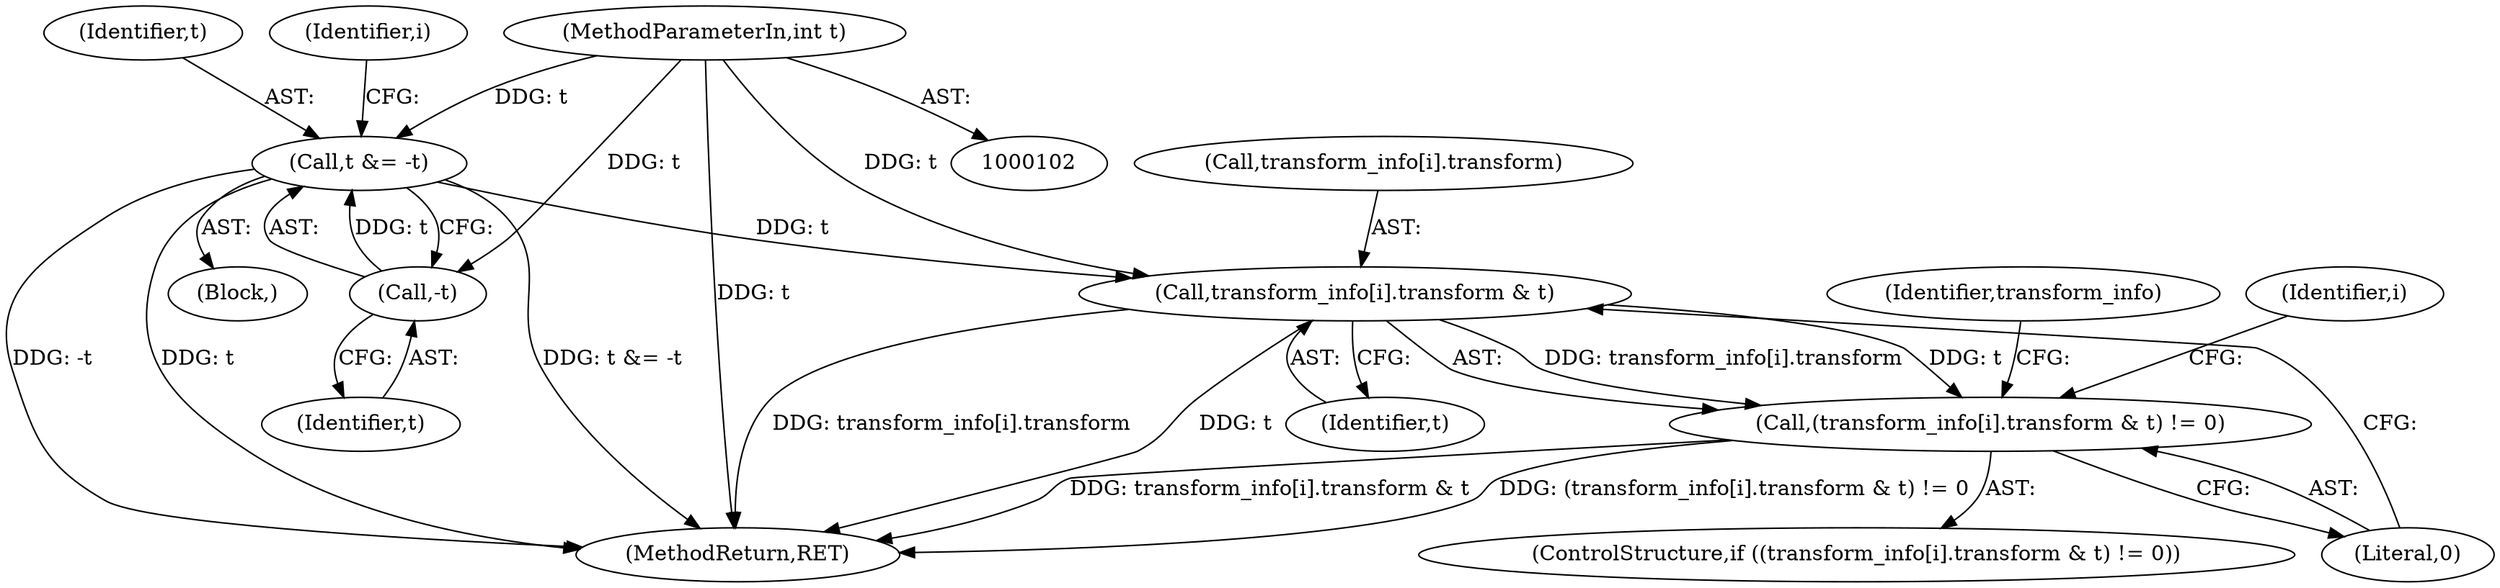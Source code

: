digraph "0_Android_9d4853418ab2f754c2b63e091c29c5529b8b86ca_24@array" {
"1000130" [label="(Call,transform_info[i].transform & t)"];
"1000106" [label="(Call,t &= -t)"];
"1000108" [label="(Call,-t)"];
"1000103" [label="(MethodParameterIn,int t)"];
"1000129" [label="(Call,(transform_info[i].transform & t) != 0)"];
"1000109" [label="(Identifier,t)"];
"1000118" [label="(Identifier,i)"];
"1000108" [label="(Call,-t)"];
"1000141" [label="(Identifier,transform_info)"];
"1000104" [label="(Block,)"];
"1000106" [label="(Call,t &= -t)"];
"1000130" [label="(Call,transform_info[i].transform & t)"];
"1000103" [label="(MethodParameterIn,int t)"];
"1000146" [label="(MethodReturn,RET)"];
"1000136" [label="(Identifier,t)"];
"1000112" [label="(Identifier,i)"];
"1000128" [label="(ControlStructure,if ((transform_info[i].transform & t) != 0))"];
"1000129" [label="(Call,(transform_info[i].transform & t) != 0)"];
"1000131" [label="(Call,transform_info[i].transform)"];
"1000107" [label="(Identifier,t)"];
"1000137" [label="(Literal,0)"];
"1000130" -> "1000129"  [label="AST: "];
"1000130" -> "1000136"  [label="CFG: "];
"1000131" -> "1000130"  [label="AST: "];
"1000136" -> "1000130"  [label="AST: "];
"1000137" -> "1000130"  [label="CFG: "];
"1000130" -> "1000146"  [label="DDG: t"];
"1000130" -> "1000146"  [label="DDG: transform_info[i].transform"];
"1000130" -> "1000129"  [label="DDG: transform_info[i].transform"];
"1000130" -> "1000129"  [label="DDG: t"];
"1000106" -> "1000130"  [label="DDG: t"];
"1000103" -> "1000130"  [label="DDG: t"];
"1000106" -> "1000104"  [label="AST: "];
"1000106" -> "1000108"  [label="CFG: "];
"1000107" -> "1000106"  [label="AST: "];
"1000108" -> "1000106"  [label="AST: "];
"1000112" -> "1000106"  [label="CFG: "];
"1000106" -> "1000146"  [label="DDG: -t"];
"1000106" -> "1000146"  [label="DDG: t"];
"1000106" -> "1000146"  [label="DDG: t &= -t"];
"1000108" -> "1000106"  [label="DDG: t"];
"1000103" -> "1000106"  [label="DDG: t"];
"1000108" -> "1000109"  [label="CFG: "];
"1000109" -> "1000108"  [label="AST: "];
"1000103" -> "1000108"  [label="DDG: t"];
"1000103" -> "1000102"  [label="AST: "];
"1000103" -> "1000146"  [label="DDG: t"];
"1000129" -> "1000128"  [label="AST: "];
"1000129" -> "1000137"  [label="CFG: "];
"1000137" -> "1000129"  [label="AST: "];
"1000141" -> "1000129"  [label="CFG: "];
"1000118" -> "1000129"  [label="CFG: "];
"1000129" -> "1000146"  [label="DDG: transform_info[i].transform & t"];
"1000129" -> "1000146"  [label="DDG: (transform_info[i].transform & t) != 0"];
}
